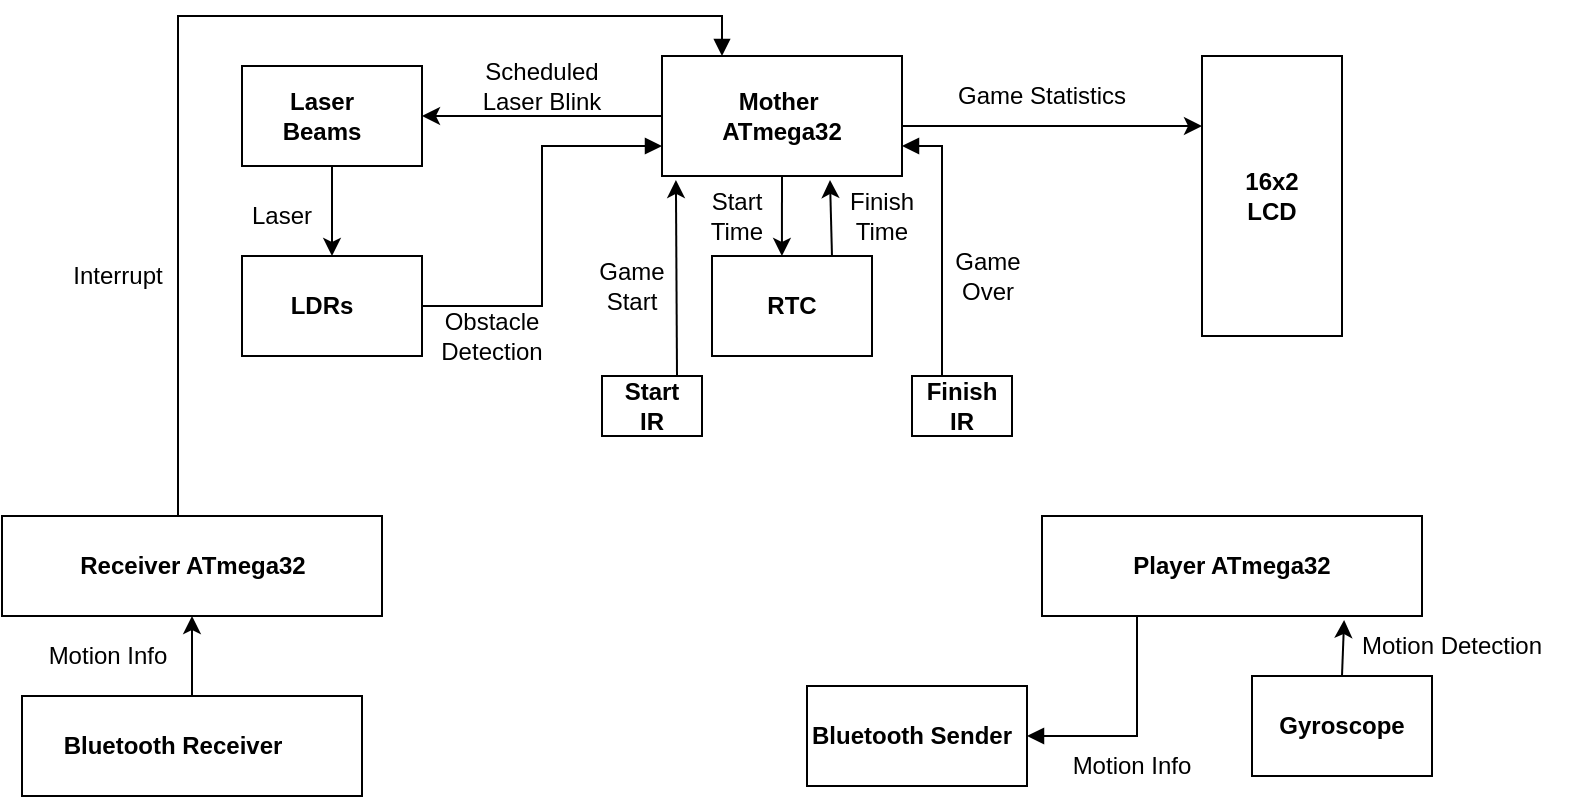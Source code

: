 <mxfile version="11.2.9" type="device" pages="1"><diagram id="_rLTs-peNiLCb_bc5uS5" name="Page-1"><mxGraphModel dx="854" dy="419" grid="1" gridSize="10" guides="1" tooltips="1" connect="1" arrows="1" fold="1" page="1" pageScale="1" pageWidth="850" pageHeight="1100" math="0" shadow="0"><root><mxCell id="0"/><mxCell id="1" parent="0"/><mxCell id="ro-1unBVub8okdkSxZiE-1" value="" style="rounded=0;whiteSpace=wrap;html=1;" vertex="1" parent="1"><mxGeometry x="360" y="40" width="120" height="60" as="geometry"/></mxCell><mxCell id="ro-1unBVub8okdkSxZiE-2" value="" style="rounded=0;whiteSpace=wrap;html=1;" vertex="1" parent="1"><mxGeometry x="150" y="45" width="90" height="50" as="geometry"/></mxCell><mxCell id="ro-1unBVub8okdkSxZiE-20" style="edgeStyle=orthogonalEdgeStyle;rounded=0;orthogonalLoop=1;jettySize=auto;html=1;exitX=1;exitY=0.5;exitDx=0;exitDy=0;startArrow=none;startFill=0;endArrow=block;endFill=1;entryX=0;entryY=0.75;entryDx=0;entryDy=0;" edge="1" parent="1" source="ro-1unBVub8okdkSxZiE-3" target="ro-1unBVub8okdkSxZiE-1"><mxGeometry relative="1" as="geometry"><mxPoint x="280" y="120" as="targetPoint"/></mxGeometry></mxCell><mxCell id="ro-1unBVub8okdkSxZiE-3" value="" style="rounded=0;whiteSpace=wrap;html=1;" vertex="1" parent="1"><mxGeometry x="150" y="140" width="90" height="50" as="geometry"/></mxCell><mxCell id="ro-1unBVub8okdkSxZiE-4" value="" style="rounded=0;whiteSpace=wrap;html=1;direction=west;" vertex="1" parent="1"><mxGeometry x="385" y="140" width="80" height="50" as="geometry"/></mxCell><mxCell id="ro-1unBVub8okdkSxZiE-5" value="" style="rounded=0;whiteSpace=wrap;html=1;" vertex="1" parent="1"><mxGeometry x="630" y="40" width="70" height="140" as="geometry"/></mxCell><mxCell id="ro-1unBVub8okdkSxZiE-6" value="Mother&amp;nbsp; ATmega32" style="text;html=1;strokeColor=none;fillColor=none;align=center;verticalAlign=middle;whiteSpace=wrap;rounded=0;fontStyle=1" vertex="1" parent="1"><mxGeometry x="380" y="60" width="80" height="20" as="geometry"/></mxCell><mxCell id="ro-1unBVub8okdkSxZiE-7" value="RTC" style="text;html=1;strokeColor=none;fillColor=none;align=center;verticalAlign=middle;whiteSpace=wrap;rounded=0;fontStyle=1" vertex="1" parent="1"><mxGeometry x="405" y="155" width="40" height="20" as="geometry"/></mxCell><mxCell id="ro-1unBVub8okdkSxZiE-8" value="Laser Beams" style="text;html=1;strokeColor=none;fillColor=none;align=center;verticalAlign=middle;whiteSpace=wrap;rounded=0;fontStyle=1" vertex="1" parent="1"><mxGeometry x="170" y="60" width="40" height="20" as="geometry"/></mxCell><mxCell id="ro-1unBVub8okdkSxZiE-9" value="LDRs" style="text;html=1;strokeColor=none;fillColor=none;align=center;verticalAlign=middle;whiteSpace=wrap;rounded=0;fontStyle=1" vertex="1" parent="1"><mxGeometry x="170" y="155" width="40" height="20" as="geometry"/></mxCell><mxCell id="ro-1unBVub8okdkSxZiE-10" value="16x2&lt;br&gt;LCD" style="text;html=1;strokeColor=none;fillColor=none;align=center;verticalAlign=middle;whiteSpace=wrap;rounded=0;fontStyle=1" vertex="1" parent="1"><mxGeometry x="645" y="100" width="40" height="20" as="geometry"/></mxCell><mxCell id="ro-1unBVub8okdkSxZiE-16" value="" style="endArrow=none;html=1;entryX=0;entryY=0.5;entryDx=0;entryDy=0;exitX=1;exitY=0.5;exitDx=0;exitDy=0;endFill=0;startArrow=classic;startFill=1;" edge="1" parent="1" source="ro-1unBVub8okdkSxZiE-2" target="ro-1unBVub8okdkSxZiE-1"><mxGeometry width="50" height="50" relative="1" as="geometry"><mxPoint x="150" y="260" as="sourcePoint"/><mxPoint x="200" y="210" as="targetPoint"/></mxGeometry></mxCell><mxCell id="ro-1unBVub8okdkSxZiE-17" value="Scheduled Laser Blink" style="text;html=1;strokeColor=none;fillColor=none;align=center;verticalAlign=middle;whiteSpace=wrap;rounded=0;" vertex="1" parent="1"><mxGeometry x="260" y="45" width="80" height="20" as="geometry"/></mxCell><mxCell id="ro-1unBVub8okdkSxZiE-18" value="" style="endArrow=none;html=1;entryX=0.5;entryY=1;entryDx=0;entryDy=0;exitX=0.5;exitY=0;exitDx=0;exitDy=0;startArrow=classic;startFill=1;" edge="1" parent="1" source="ro-1unBVub8okdkSxZiE-3" target="ro-1unBVub8okdkSxZiE-2"><mxGeometry width="50" height="50" relative="1" as="geometry"><mxPoint x="150" y="260" as="sourcePoint"/><mxPoint x="200" y="210" as="targetPoint"/></mxGeometry></mxCell><mxCell id="ro-1unBVub8okdkSxZiE-21" value="" style="endArrow=classic;html=1;exitX=0.5;exitY=1;exitDx=0;exitDy=0;entryX=0.563;entryY=1;entryDx=0;entryDy=0;entryPerimeter=0;" edge="1" parent="1" source="ro-1unBVub8okdkSxZiE-1" target="ro-1unBVub8okdkSxZiE-4"><mxGeometry width="50" height="50" relative="1" as="geometry"><mxPoint x="150" y="260" as="sourcePoint"/><mxPoint x="200" y="210" as="targetPoint"/></mxGeometry></mxCell><mxCell id="ro-1unBVub8okdkSxZiE-22" value="" style="endArrow=classic;html=1;exitX=0.25;exitY=1;exitDx=0;exitDy=0;entryX=0.7;entryY=1.033;entryDx=0;entryDy=0;entryPerimeter=0;" edge="1" parent="1" source="ro-1unBVub8okdkSxZiE-4" target="ro-1unBVub8okdkSxZiE-1"><mxGeometry width="50" height="50" relative="1" as="geometry"><mxPoint x="150" y="260" as="sourcePoint"/><mxPoint x="200" y="210" as="targetPoint"/></mxGeometry></mxCell><mxCell id="ro-1unBVub8okdkSxZiE-23" value="" style="endArrow=classic;html=1;entryX=0;entryY=0.25;entryDx=0;entryDy=0;" edge="1" parent="1" target="ro-1unBVub8okdkSxZiE-5"><mxGeometry width="50" height="50" relative="1" as="geometry"><mxPoint x="480" y="75" as="sourcePoint"/><mxPoint x="200" y="210" as="targetPoint"/></mxGeometry></mxCell><mxCell id="ro-1unBVub8okdkSxZiE-24" value="Laser" style="text;html=1;strokeColor=none;fillColor=none;align=center;verticalAlign=middle;whiteSpace=wrap;rounded=0;" vertex="1" parent="1"><mxGeometry x="150" y="110" width="40" height="20" as="geometry"/></mxCell><mxCell id="ro-1unBVub8okdkSxZiE-25" value="Obstacle Detection" style="text;html=1;strokeColor=none;fillColor=none;align=center;verticalAlign=middle;whiteSpace=wrap;rounded=0;" vertex="1" parent="1"><mxGeometry x="235" y="170" width="80" height="20" as="geometry"/></mxCell><mxCell id="ro-1unBVub8okdkSxZiE-26" value="Start Time" style="text;html=1;strokeColor=none;fillColor=none;align=center;verticalAlign=middle;whiteSpace=wrap;rounded=0;" vertex="1" parent="1"><mxGeometry x="380" y="110" width="35" height="20" as="geometry"/></mxCell><mxCell id="ro-1unBVub8okdkSxZiE-27" value="Finish Time" style="text;html=1;strokeColor=none;fillColor=none;align=center;verticalAlign=middle;whiteSpace=wrap;rounded=0;" vertex="1" parent="1"><mxGeometry x="450" y="110" width="40" height="20" as="geometry"/></mxCell><mxCell id="ro-1unBVub8okdkSxZiE-28" value="Game Statistics" style="text;html=1;strokeColor=none;fillColor=none;align=center;verticalAlign=middle;whiteSpace=wrap;rounded=0;" vertex="1" parent="1"><mxGeometry x="490" y="50" width="120" height="20" as="geometry"/></mxCell><mxCell id="ro-1unBVub8okdkSxZiE-41" style="edgeStyle=orthogonalEdgeStyle;rounded=0;orthogonalLoop=1;jettySize=auto;html=1;startArrow=none;startFill=0;endArrow=block;endFill=1;entryX=0.25;entryY=0;entryDx=0;entryDy=0;" edge="1" parent="1" source="ro-1unBVub8okdkSxZiE-35" target="ro-1unBVub8okdkSxZiE-1"><mxGeometry relative="1" as="geometry"><mxPoint x="130" y="60" as="targetPoint"/><Array as="points"><mxPoint x="118" y="20"/><mxPoint x="390" y="20"/></Array></mxGeometry></mxCell><mxCell id="ro-1unBVub8okdkSxZiE-35" value="" style="rounded=0;whiteSpace=wrap;html=1;" vertex="1" parent="1"><mxGeometry x="30" y="270" width="190" height="50" as="geometry"/></mxCell><mxCell id="ro-1unBVub8okdkSxZiE-36" value="Receiver ATmega32" style="text;html=1;strokeColor=none;fillColor=none;align=center;verticalAlign=middle;whiteSpace=wrap;rounded=0;fontStyle=1" vertex="1" parent="1"><mxGeometry x="41" y="285" width="169" height="20" as="geometry"/></mxCell><mxCell id="ro-1unBVub8okdkSxZiE-37" value="" style="rounded=0;whiteSpace=wrap;html=1;" vertex="1" parent="1"><mxGeometry x="40" y="360" width="170" height="50" as="geometry"/></mxCell><mxCell id="ro-1unBVub8okdkSxZiE-38" value="Bluetooth Receiver" style="text;html=1;strokeColor=none;fillColor=none;align=center;verticalAlign=middle;whiteSpace=wrap;rounded=0;fontStyle=1" vertex="1" parent="1"><mxGeometry x="50" y="375" width="131" height="20" as="geometry"/></mxCell><mxCell id="ro-1unBVub8okdkSxZiE-42" value="Interrupt" style="text;html=1;strokeColor=none;fillColor=none;align=center;verticalAlign=middle;whiteSpace=wrap;rounded=0;" vertex="1" parent="1"><mxGeometry x="67.5" y="140" width="40" height="20" as="geometry"/></mxCell><mxCell id="ro-1unBVub8okdkSxZiE-44" value="" style="endArrow=classic;html=1;exitX=0.5;exitY=0;exitDx=0;exitDy=0;entryX=0.5;entryY=1;entryDx=0;entryDy=0;" edge="1" parent="1" source="ro-1unBVub8okdkSxZiE-37" target="ro-1unBVub8okdkSxZiE-35"><mxGeometry width="50" height="50" relative="1" as="geometry"><mxPoint x="70" y="480" as="sourcePoint"/><mxPoint x="120" y="430" as="targetPoint"/></mxGeometry></mxCell><mxCell id="ro-1unBVub8okdkSxZiE-49" value="" style="shape=image;html=1;verticalAlign=top;verticalLabelPosition=bottom;labelBackgroundColor=#ffffff;imageAspect=0;aspect=fixed;image=https://cdn3.iconfinder.com/data/icons/android-ui-5/10/10-128.png" vertex="1" parent="1"><mxGeometry x="300" y="357.5" width="50" height="50" as="geometry"/></mxCell><mxCell id="ro-1unBVub8okdkSxZiE-55" value="" style="shape=image;html=1;verticalAlign=top;verticalLabelPosition=bottom;labelBackgroundColor=#ffffff;imageAspect=0;aspect=fixed;image=https://cdn1.iconfinder.com/data/icons/computer-hardware-cute-style-vol-2/52/wifi__wireless__internet__network__signal__connection__router-128.png;direction=south;" vertex="1" parent="1"><mxGeometry x="355" y="350" width="60" height="60" as="geometry"/></mxCell><mxCell id="ro-1unBVub8okdkSxZiE-56" value="" style="shape=image;html=1;verticalAlign=top;verticalLabelPosition=bottom;labelBackgroundColor=#ffffff;imageAspect=0;aspect=fixed;image=https://cdn1.iconfinder.com/data/icons/computer-hardware-cute-style-vol-2/52/wifi__wireless__internet__network__signal__connection__router-128.png;direction=north;" vertex="1" parent="1"><mxGeometry x="237.5" y="355" width="55" height="55" as="geometry"/></mxCell><mxCell id="ro-1unBVub8okdkSxZiE-59" value="" style="rounded=0;whiteSpace=wrap;html=1;" vertex="1" parent="1"><mxGeometry x="550" y="270" width="190" height="50" as="geometry"/></mxCell><mxCell id="ro-1unBVub8okdkSxZiE-60" value="" style="rounded=0;whiteSpace=wrap;html=1;" vertex="1" parent="1"><mxGeometry x="655" y="350" width="90" height="50" as="geometry"/></mxCell><mxCell id="ro-1unBVub8okdkSxZiE-61" value="Gyroscope" style="text;html=1;strokeColor=none;fillColor=none;align=center;verticalAlign=middle;whiteSpace=wrap;rounded=0;fontStyle=1" vertex="1" parent="1"><mxGeometry x="680" y="365" width="40" height="20" as="geometry"/></mxCell><mxCell id="ro-1unBVub8okdkSxZiE-66" style="edgeStyle=orthogonalEdgeStyle;rounded=0;orthogonalLoop=1;jettySize=auto;html=1;entryX=0.25;entryY=1;entryDx=0;entryDy=0;startArrow=block;startFill=1;endArrow=none;endFill=0;" edge="1" parent="1" source="ro-1unBVub8okdkSxZiE-62" target="ro-1unBVub8okdkSxZiE-59"><mxGeometry relative="1" as="geometry"/></mxCell><mxCell id="ro-1unBVub8okdkSxZiE-62" value="" style="rounded=0;whiteSpace=wrap;html=1;" vertex="1" parent="1"><mxGeometry x="432.5" y="355" width="110" height="50" as="geometry"/></mxCell><mxCell id="ro-1unBVub8okdkSxZiE-63" value="" style="endArrow=classic;html=1;exitX=0.5;exitY=0;exitDx=0;exitDy=0;entryX=0.795;entryY=1.04;entryDx=0;entryDy=0;entryPerimeter=0;" edge="1" parent="1" source="ro-1unBVub8okdkSxZiE-60" target="ro-1unBVub8okdkSxZiE-59"><mxGeometry width="50" height="50" relative="1" as="geometry"><mxPoint x="30" y="480" as="sourcePoint"/><mxPoint x="80" y="430" as="targetPoint"/></mxGeometry></mxCell><mxCell id="ro-1unBVub8okdkSxZiE-67" value="Bluetooth Sender" style="text;html=1;strokeColor=none;fillColor=none;align=center;verticalAlign=middle;whiteSpace=wrap;rounded=0;fontStyle=1" vertex="1" parent="1"><mxGeometry x="430" y="370" width="110" height="20" as="geometry"/></mxCell><mxCell id="ro-1unBVub8okdkSxZiE-68" value="Player ATmega32" style="text;html=1;strokeColor=none;fillColor=none;align=center;verticalAlign=middle;whiteSpace=wrap;rounded=0;fontStyle=1" vertex="1" parent="1"><mxGeometry x="590" y="285" width="110" height="20" as="geometry"/></mxCell><mxCell id="ro-1unBVub8okdkSxZiE-69" value="Motion Detection" style="text;html=1;strokeColor=none;fillColor=none;align=center;verticalAlign=middle;whiteSpace=wrap;rounded=0;" vertex="1" parent="1"><mxGeometry x="685" y="325" width="140" height="20" as="geometry"/></mxCell><mxCell id="ro-1unBVub8okdkSxZiE-71" value="Motion Info" style="text;html=1;strokeColor=none;fillColor=none;align=center;verticalAlign=middle;whiteSpace=wrap;rounded=0;" vertex="1" parent="1"><mxGeometry x="560" y="385" width="70" height="20" as="geometry"/></mxCell><mxCell id="ro-1unBVub8okdkSxZiE-72" value="Motion Info" style="text;html=1;strokeColor=none;fillColor=none;align=center;verticalAlign=middle;whiteSpace=wrap;rounded=0;" vertex="1" parent="1"><mxGeometry x="48" y="330" width="70" height="20" as="geometry"/></mxCell><mxCell id="ro-1unBVub8okdkSxZiE-73" value="" style="rounded=0;whiteSpace=wrap;html=1;" vertex="1" parent="1"><mxGeometry x="330" y="200" width="50" height="30" as="geometry"/></mxCell><mxCell id="ro-1unBVub8okdkSxZiE-74" value="" style="rounded=0;whiteSpace=wrap;html=1;" vertex="1" parent="1"><mxGeometry x="485" y="200" width="50" height="30" as="geometry"/></mxCell><mxCell id="ro-1unBVub8okdkSxZiE-75" value="Start IR" style="text;html=1;strokeColor=none;fillColor=none;align=center;verticalAlign=middle;whiteSpace=wrap;rounded=0;fontStyle=1" vertex="1" parent="1"><mxGeometry x="335" y="205" width="40" height="20" as="geometry"/></mxCell><mxCell id="ro-1unBVub8okdkSxZiE-81" style="edgeStyle=orthogonalEdgeStyle;rounded=0;orthogonalLoop=1;jettySize=auto;html=1;entryX=1;entryY=0.75;entryDx=0;entryDy=0;startArrow=none;startFill=0;endArrow=block;endFill=1;exitX=0.25;exitY=0;exitDx=0;exitDy=0;" edge="1" parent="1" source="ro-1unBVub8okdkSxZiE-74" target="ro-1unBVub8okdkSxZiE-1"><mxGeometry relative="1" as="geometry"><mxPoint x="500" y="190" as="sourcePoint"/><Array as="points"><mxPoint x="500" y="200"/><mxPoint x="500" y="85"/></Array></mxGeometry></mxCell><mxCell id="ro-1unBVub8okdkSxZiE-76" value="Finish IR" style="text;html=1;strokeColor=none;fillColor=none;align=center;verticalAlign=middle;whiteSpace=wrap;rounded=0;fontStyle=1" vertex="1" parent="1"><mxGeometry x="490" y="205" width="40" height="20" as="geometry"/></mxCell><mxCell id="ro-1unBVub8okdkSxZiE-83" value="" style="endArrow=classic;html=1;exitX=0.75;exitY=0;exitDx=0;exitDy=0;entryX=0.058;entryY=1.033;entryDx=0;entryDy=0;entryPerimeter=0;" edge="1" parent="1" source="ro-1unBVub8okdkSxZiE-73" target="ro-1unBVub8okdkSxZiE-1"><mxGeometry width="50" height="50" relative="1" as="geometry"><mxPoint x="30" y="480" as="sourcePoint"/><mxPoint x="80" y="430" as="targetPoint"/></mxGeometry></mxCell><mxCell id="ro-1unBVub8okdkSxZiE-84" value="Game Start" style="text;html=1;strokeColor=none;fillColor=none;align=center;verticalAlign=middle;whiteSpace=wrap;rounded=0;" vertex="1" parent="1"><mxGeometry x="325" y="145" width="40" height="20" as="geometry"/></mxCell><mxCell id="ro-1unBVub8okdkSxZiE-87" value="Game Over" style="text;html=1;strokeColor=none;fillColor=none;align=center;verticalAlign=middle;whiteSpace=wrap;rounded=0;" vertex="1" parent="1"><mxGeometry x="502.5" y="140" width="40" height="20" as="geometry"/></mxCell></root></mxGraphModel></diagram></mxfile>